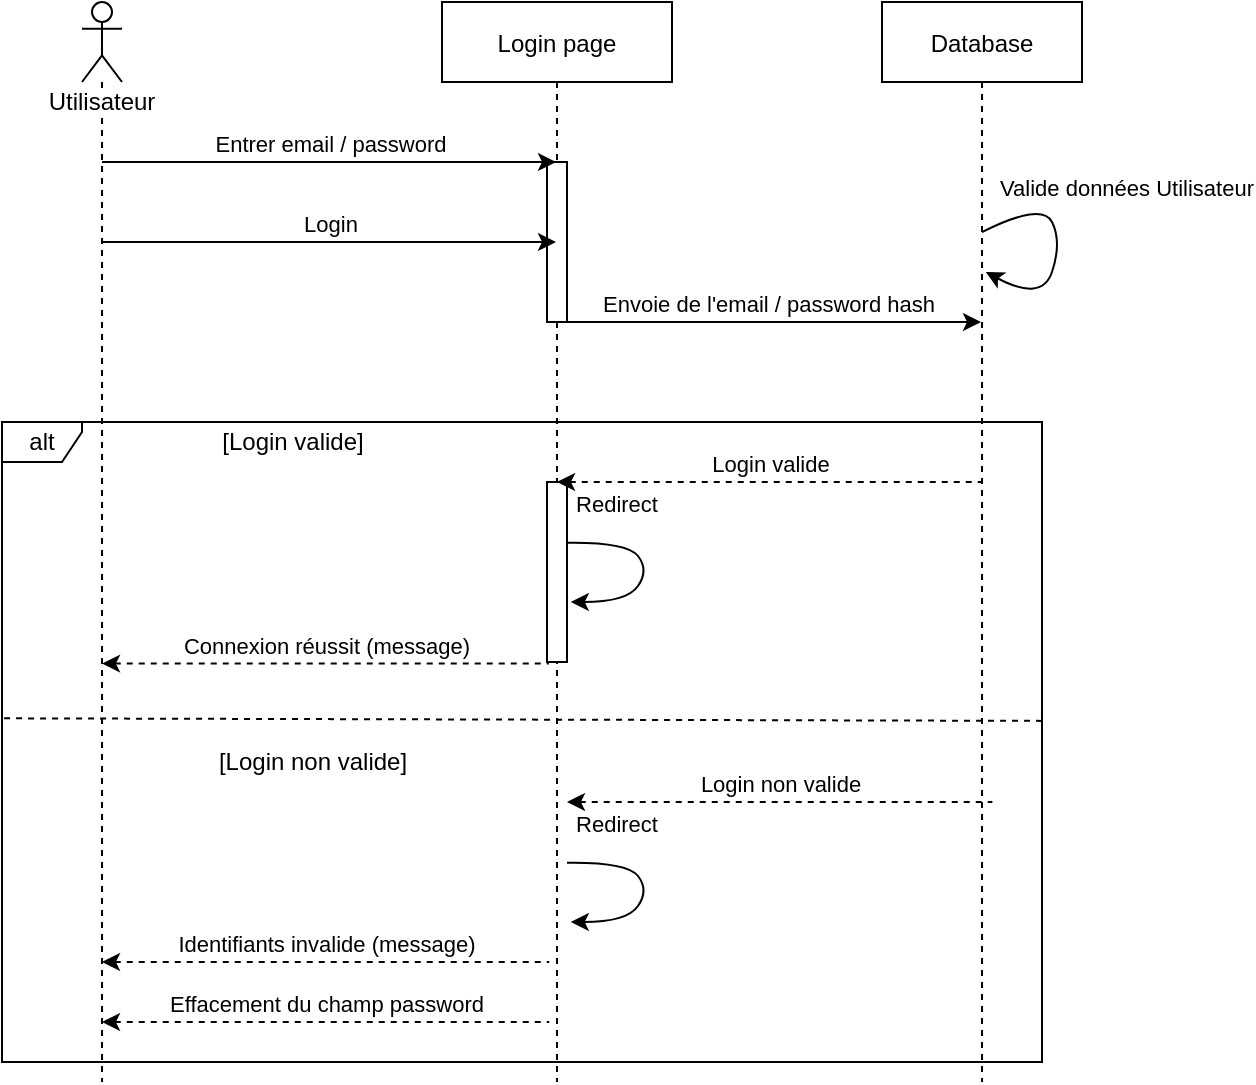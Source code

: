 <mxfile version="19.0.3" type="github">
  <diagram id="kgpKYQtTHZ0yAKxKKP6v" name="Page-1">
    <mxGraphModel dx="764" dy="310" grid="1" gridSize="10" guides="1" tooltips="1" connect="1" arrows="1" fold="1" page="1" pageScale="1" pageWidth="850" pageHeight="1100" math="0" shadow="0">
      <root>
        <mxCell id="0" />
        <mxCell id="1" parent="0" />
        <mxCell id="E5ol-iJEVNm1mvob5SmV-3" value="Login page" style="shape=umlLifeline;perimeter=lifelinePerimeter;container=1;collapsible=0;recursiveResize=0;rounded=0;shadow=0;strokeWidth=1;" parent="1" vertex="1">
          <mxGeometry x="220" y="80" width="115" height="540" as="geometry" />
        </mxCell>
        <mxCell id="E5ol-iJEVNm1mvob5SmV-4" value="" style="points=[];perimeter=orthogonalPerimeter;rounded=0;shadow=0;strokeWidth=1;" parent="E5ol-iJEVNm1mvob5SmV-3" vertex="1">
          <mxGeometry x="52.5" y="80" width="10" height="80" as="geometry" />
        </mxCell>
        <mxCell id="pe-_lfKDnjAAdqRKlTJw-6" value="Envoie de l&#39;email / password hash" style="endArrow=classic;html=1;rounded=0;verticalAlign=bottom;" edge="1" parent="E5ol-iJEVNm1mvob5SmV-3" target="pe-_lfKDnjAAdqRKlTJw-1">
          <mxGeometry width="50" height="50" relative="1" as="geometry">
            <mxPoint x="55" y="160" as="sourcePoint" />
            <mxPoint x="165.0" y="160" as="targetPoint" />
          </mxGeometry>
        </mxCell>
        <mxCell id="pe-_lfKDnjAAdqRKlTJw-18" value="Redirect" style="curved=1;endArrow=classic;html=1;rounded=0;exitX=0.5;exitY=0.213;exitDx=0;exitDy=0;exitPerimeter=0;entryX=0.519;entryY=0.25;entryDx=0;entryDy=0;entryPerimeter=0;verticalAlign=bottom;" edge="1" parent="E5ol-iJEVNm1mvob5SmV-3">
          <mxGeometry x="-0.473" y="10" width="50" height="50" relative="1" as="geometry">
            <mxPoint x="62.5" y="270.4" as="sourcePoint" />
            <mxPoint x="64.4" y="300" as="targetPoint" />
            <Array as="points">
              <mxPoint x="92.5" y="270" />
              <mxPoint x="103.5" y="284" />
              <mxPoint x="92.5" y="300" />
            </Array>
            <mxPoint as="offset" />
          </mxGeometry>
        </mxCell>
        <mxCell id="pe-_lfKDnjAAdqRKlTJw-22" value="" style="points=[];perimeter=orthogonalPerimeter;rounded=0;shadow=0;strokeWidth=1;" vertex="1" parent="E5ol-iJEVNm1mvob5SmV-3">
          <mxGeometry x="52.5" y="240" width="10" height="90" as="geometry" />
        </mxCell>
        <mxCell id="pe-_lfKDnjAAdqRKlTJw-23" value="Redirect" style="curved=1;endArrow=classic;html=1;rounded=0;exitX=0.5;exitY=0.213;exitDx=0;exitDy=0;exitPerimeter=0;entryX=0.519;entryY=0.25;entryDx=0;entryDy=0;entryPerimeter=0;verticalAlign=bottom;" edge="1" parent="E5ol-iJEVNm1mvob5SmV-3">
          <mxGeometry x="-0.473" y="10" width="50" height="50" relative="1" as="geometry">
            <mxPoint x="62.5" y="430.4" as="sourcePoint" />
            <mxPoint x="64.4" y="460" as="targetPoint" />
            <Array as="points">
              <mxPoint x="92.5" y="430" />
              <mxPoint x="103.5" y="444" />
              <mxPoint x="92.5" y="460" />
            </Array>
            <mxPoint as="offset" />
          </mxGeometry>
        </mxCell>
        <mxCell id="pe-_lfKDnjAAdqRKlTJw-24" value="Login non valide" style="endArrow=none;html=1;rounded=0;verticalAlign=bottom;startArrow=classic;startFill=1;endFill=0;dashed=1;" edge="1" parent="E5ol-iJEVNm1mvob5SmV-3">
          <mxGeometry width="50" height="50" relative="1" as="geometry">
            <mxPoint x="62.5" y="400" as="sourcePoint" />
            <mxPoint x="275.19" y="400" as="targetPoint" />
          </mxGeometry>
        </mxCell>
        <mxCell id="pe-_lfKDnjAAdqRKlTJw-1" value="Database" style="shape=umlLifeline;perimeter=lifelinePerimeter;container=1;collapsible=0;recursiveResize=0;rounded=0;shadow=0;strokeWidth=1;" vertex="1" parent="1">
          <mxGeometry x="440" y="80" width="100" height="540" as="geometry" />
        </mxCell>
        <mxCell id="pe-_lfKDnjAAdqRKlTJw-16" value="Login valide" style="endArrow=none;html=1;rounded=0;verticalAlign=bottom;startArrow=classic;startFill=1;endFill=0;dashed=1;" edge="1" parent="pe-_lfKDnjAAdqRKlTJw-1" source="E5ol-iJEVNm1mvob5SmV-3">
          <mxGeometry width="50" height="50" relative="1" as="geometry">
            <mxPoint x="-60" y="240" as="sourcePoint" />
            <mxPoint x="50.0" y="240" as="targetPoint" />
          </mxGeometry>
        </mxCell>
        <mxCell id="pe-_lfKDnjAAdqRKlTJw-4" value="Entrer email / password" style="endArrow=classic;html=1;rounded=0;verticalAlign=bottom;" edge="1" parent="1" target="E5ol-iJEVNm1mvob5SmV-3">
          <mxGeometry width="50" height="50" relative="1" as="geometry">
            <mxPoint x="50" y="160" as="sourcePoint" />
            <mxPoint x="160" y="160" as="targetPoint" />
          </mxGeometry>
        </mxCell>
        <mxCell id="pe-_lfKDnjAAdqRKlTJw-5" value="Login" style="endArrow=classic;html=1;rounded=0;verticalAlign=bottom;" edge="1" parent="1" target="E5ol-iJEVNm1mvob5SmV-3">
          <mxGeometry width="50" height="50" relative="1" as="geometry">
            <mxPoint x="50.0" y="200" as="sourcePoint" />
            <mxPoint x="229.5" y="200" as="targetPoint" />
          </mxGeometry>
        </mxCell>
        <mxCell id="pe-_lfKDnjAAdqRKlTJw-7" value="Valide données Utilisateur" style="curved=1;endArrow=classic;html=1;rounded=0;exitX=0.5;exitY=0.213;exitDx=0;exitDy=0;exitPerimeter=0;entryX=0.519;entryY=0.25;entryDx=0;entryDy=0;entryPerimeter=0;verticalAlign=bottom;" edge="1" parent="1" source="pe-_lfKDnjAAdqRKlTJw-1" target="pe-_lfKDnjAAdqRKlTJw-1">
          <mxGeometry x="0.003" y="32" width="50" height="50" relative="1" as="geometry">
            <mxPoint x="280" y="240" as="sourcePoint" />
            <mxPoint x="330" y="190" as="targetPoint" />
            <Array as="points">
              <mxPoint x="520" y="180" />
              <mxPoint x="530" y="200" />
              <mxPoint x="520" y="230" />
            </Array>
            <mxPoint x="3" y="-32" as="offset" />
          </mxGeometry>
        </mxCell>
        <mxCell id="pe-_lfKDnjAAdqRKlTJw-15" value="alt" style="shape=umlFrame;whiteSpace=wrap;html=1;width=40;height=20;" vertex="1" parent="1">
          <mxGeometry y="290" width="520" height="320" as="geometry" />
        </mxCell>
        <mxCell id="pe-_lfKDnjAAdqRKlTJw-20" value="Utilisateur" style="shape=umlLifeline;participant=umlActor;perimeter=lifelinePerimeter;whiteSpace=wrap;html=1;container=1;collapsible=0;recursiveResize=0;verticalAlign=top;spacingTop=36;outlineConnect=0;align=center;labelBackgroundColor=default;size=40;" vertex="1" parent="1">
          <mxGeometry x="40" y="80" width="20" height="540" as="geometry" />
        </mxCell>
        <mxCell id="pe-_lfKDnjAAdqRKlTJw-19" value="Connexion réussit (message)" style="endArrow=none;html=1;rounded=0;verticalAlign=bottom;startArrow=classic;startFill=1;endFill=0;dashed=1;entryX=0.091;entryY=1.009;entryDx=0;entryDy=0;entryPerimeter=0;" edge="1" parent="1" source="pe-_lfKDnjAAdqRKlTJw-20" target="pe-_lfKDnjAAdqRKlTJw-22">
          <mxGeometry width="50" height="50" relative="1" as="geometry">
            <mxPoint x="120" y="410" as="sourcePoint" />
            <mxPoint x="385.0" y="410" as="targetPoint" />
          </mxGeometry>
        </mxCell>
        <mxCell id="pe-_lfKDnjAAdqRKlTJw-25" value="Identifiants invalide (message)" style="endArrow=none;html=1;rounded=0;verticalAlign=bottom;startArrow=classic;startFill=1;endFill=0;dashed=1;entryX=0.091;entryY=1.009;entryDx=0;entryDy=0;entryPerimeter=0;" edge="1" parent="1">
          <mxGeometry width="50" height="50" relative="1" as="geometry">
            <mxPoint x="50.0" y="560" as="sourcePoint" />
            <mxPoint x="273.6" y="560" as="targetPoint" />
          </mxGeometry>
        </mxCell>
        <mxCell id="pe-_lfKDnjAAdqRKlTJw-26" value="Effacement du champ password" style="endArrow=none;html=1;rounded=0;verticalAlign=bottom;startArrow=classic;startFill=1;endFill=0;dashed=1;entryX=0.091;entryY=1.009;entryDx=0;entryDy=0;entryPerimeter=0;" edge="1" parent="1">
          <mxGeometry width="50" height="50" relative="1" as="geometry">
            <mxPoint x="50.0" y="590" as="sourcePoint" />
            <mxPoint x="273.6" y="590" as="targetPoint" />
          </mxGeometry>
        </mxCell>
        <mxCell id="pe-_lfKDnjAAdqRKlTJw-27" value="" style="endArrow=none;dashed=1;html=1;rounded=0;exitX=0.002;exitY=0.463;exitDx=0;exitDy=0;exitPerimeter=0;entryX=1.001;entryY=0.467;entryDx=0;entryDy=0;entryPerimeter=0;" edge="1" parent="1" source="pe-_lfKDnjAAdqRKlTJw-15" target="pe-_lfKDnjAAdqRKlTJw-15">
          <mxGeometry width="50" height="50" relative="1" as="geometry">
            <mxPoint x="550" y="420" as="sourcePoint" />
            <mxPoint x="650" y="420" as="targetPoint" />
          </mxGeometry>
        </mxCell>
        <mxCell id="pe-_lfKDnjAAdqRKlTJw-29" value="[Login valide]" style="text;html=1;align=center;verticalAlign=middle;resizable=0;points=[];autosize=1;strokeColor=none;fillColor=none;" vertex="1" parent="1">
          <mxGeometry x="100" y="290" width="90" height="20" as="geometry" />
        </mxCell>
        <mxCell id="pe-_lfKDnjAAdqRKlTJw-30" value="[Login non valide]" style="text;html=1;align=center;verticalAlign=middle;resizable=0;points=[];autosize=1;strokeColor=none;fillColor=none;" vertex="1" parent="1">
          <mxGeometry x="100" y="450" width="110" height="20" as="geometry" />
        </mxCell>
      </root>
    </mxGraphModel>
  </diagram>
</mxfile>
